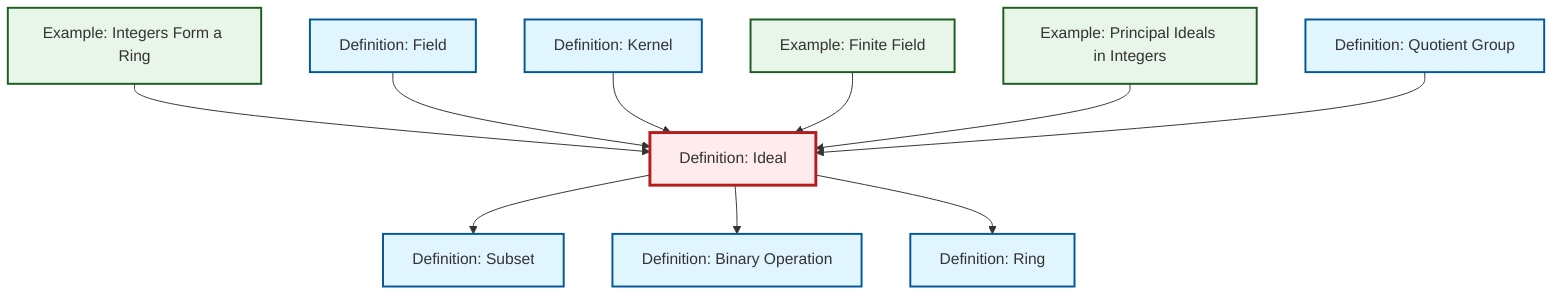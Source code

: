 graph TD
    classDef definition fill:#e1f5fe,stroke:#01579b,stroke-width:2px
    classDef theorem fill:#f3e5f5,stroke:#4a148c,stroke-width:2px
    classDef axiom fill:#fff3e0,stroke:#e65100,stroke-width:2px
    classDef example fill:#e8f5e9,stroke:#1b5e20,stroke-width:2px
    classDef current fill:#ffebee,stroke:#b71c1c,stroke-width:3px
    ex-finite-field["Example: Finite Field"]:::example
    def-ring["Definition: Ring"]:::definition
    def-field["Definition: Field"]:::definition
    def-binary-operation["Definition: Binary Operation"]:::definition
    def-kernel["Definition: Kernel"]:::definition
    def-quotient-group["Definition: Quotient Group"]:::definition
    ex-principal-ideal["Example: Principal Ideals in Integers"]:::example
    ex-integers-ring["Example: Integers Form a Ring"]:::example
    def-ideal["Definition: Ideal"]:::definition
    def-subset["Definition: Subset"]:::definition
    ex-integers-ring --> def-ideal
    def-ideal --> def-subset
    def-field --> def-ideal
    def-kernel --> def-ideal
    ex-finite-field --> def-ideal
    ex-principal-ideal --> def-ideal
    def-ideal --> def-binary-operation
    def-ideal --> def-ring
    def-quotient-group --> def-ideal
    class def-ideal current